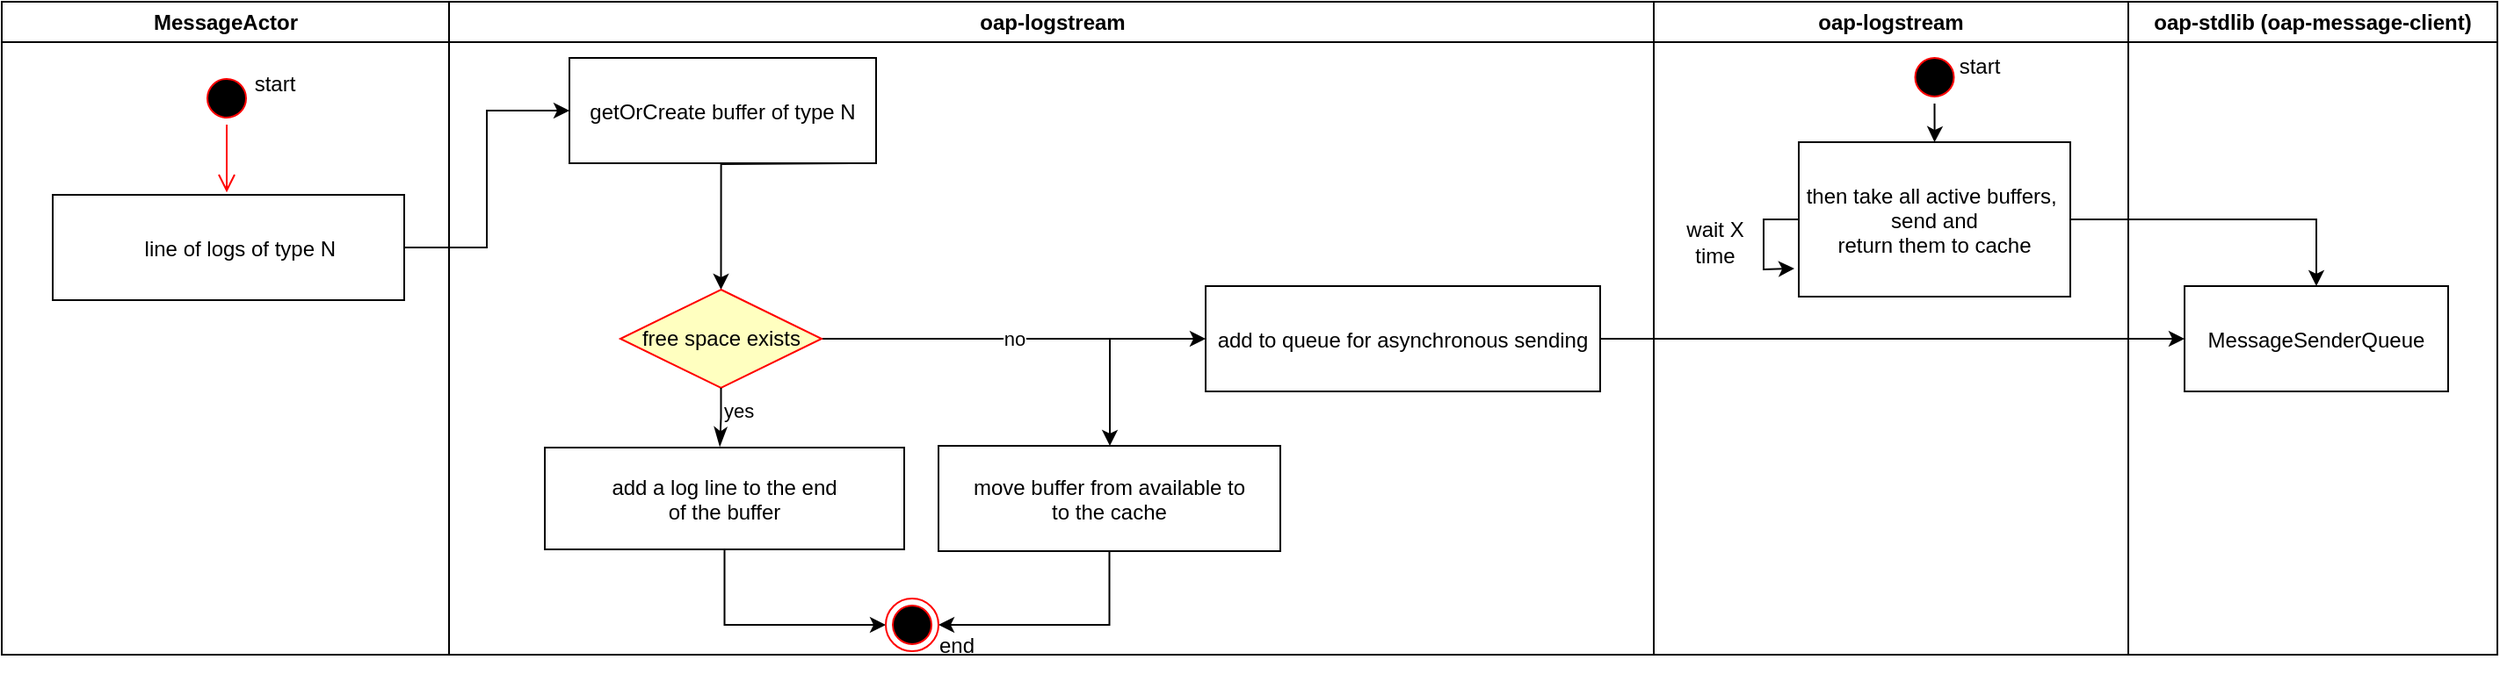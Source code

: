 <mxfile version="21.1.5" type="device">
  <diagram name="Page-1" id="e7e014a7-5840-1c2e-5031-d8a46d1fe8dd">
    <mxGraphModel dx="931" dy="626" grid="1" gridSize="10" guides="1" tooltips="1" connect="1" arrows="1" fold="1" page="1" pageScale="1" pageWidth="1169" pageHeight="826" background="none" math="0" shadow="0">
      <root>
        <mxCell id="0" />
        <mxCell id="1" parent="0" />
        <mxCell id="2" value="MessageActor" style="swimlane;whiteSpace=wrap" parent="1" vertex="1">
          <mxGeometry x="190" y="128" width="254.5" height="372" as="geometry" />
        </mxCell>
        <mxCell id="5" value="" style="ellipse;shape=startState;fillColor=#000000;strokeColor=#ff0000;" parent="2" vertex="1">
          <mxGeometry x="113" y="40" width="30" height="30" as="geometry" />
        </mxCell>
        <mxCell id="6" value="" style="edgeStyle=elbowEdgeStyle;elbow=horizontal;verticalAlign=bottom;endArrow=open;endSize=8;strokeColor=#FF0000;endFill=1;rounded=0;entryX=0.496;entryY=-0.023;entryDx=0;entryDy=0;entryPerimeter=0;" parent="2" source="5" target="7" edge="1">
          <mxGeometry x="100" y="40" as="geometry">
            <mxPoint x="115" y="110" as="targetPoint" />
          </mxGeometry>
        </mxCell>
        <mxCell id="7" value="    line of logs of type N" style="" parent="2" vertex="1">
          <mxGeometry x="29" y="110" width="200" height="60" as="geometry" />
        </mxCell>
        <mxCell id="s91dyTsTppOTciOCk4-7-99" value="start" style="text;html=1;align=center;verticalAlign=middle;resizable=0;points=[];autosize=1;strokeColor=none;fillColor=none;" vertex="1" parent="2">
          <mxGeometry x="130" y="32" width="50" height="30" as="geometry" />
        </mxCell>
        <mxCell id="3" value="oap-logstream" style="swimlane;whiteSpace=wrap;fillColor=#FFFFFF;" parent="1" vertex="1">
          <mxGeometry x="444.5" y="128" width="685.5" height="372" as="geometry" />
        </mxCell>
        <mxCell id="rgy_eYncq5Bt91oSv8oi-42" style="edgeStyle=orthogonalEdgeStyle;rounded=0;orthogonalLoop=1;jettySize=auto;html=1;entryX=0.5;entryY=0;entryDx=0;entryDy=0;" parent="3" target="rgy_eYncq5Bt91oSv8oi-37" edge="1">
          <mxGeometry relative="1" as="geometry">
            <mxPoint x="228.8" y="92" as="sourcePoint" />
          </mxGeometry>
        </mxCell>
        <mxCell id="rgy_eYncq5Bt91oSv8oi-33" value="getOrCreate buffer of type N" style="" parent="3" vertex="1">
          <mxGeometry x="68.5" y="32" width="174.5" height="60" as="geometry" />
        </mxCell>
        <mxCell id="s91dyTsTppOTciOCk4-7-21" value="no" style="edgeStyle=orthogonalEdgeStyle;rounded=0;orthogonalLoop=1;jettySize=auto;html=1;entryX=0;entryY=0.5;entryDx=0;entryDy=0;" edge="1" parent="3" source="rgy_eYncq5Bt91oSv8oi-37" target="s91dyTsTppOTciOCk4-7-7">
          <mxGeometry relative="1" as="geometry">
            <mxPoint x="295.5" y="192" as="targetPoint" />
          </mxGeometry>
        </mxCell>
        <mxCell id="rgy_eYncq5Bt91oSv8oi-37" value="free space exists&lt;br&gt;" style="rhombus;whiteSpace=wrap;html=1;fontColor=#000000;fillColor=#ffffc0;strokeColor=#ff0000;" parent="3" vertex="1">
          <mxGeometry x="97.5" y="164" width="114.5" height="56" as="geometry" />
        </mxCell>
        <mxCell id="rgy_eYncq5Bt91oSv8oi-39" value="yes" style="edgeStyle=orthogonalEdgeStyle;html=1;align=left;verticalAlign=top;endArrow=classicThin;endSize=8;strokeColor=#000000;rounded=0;entryX=0.487;entryY=-0.012;entryDx=0;entryDy=0;entryPerimeter=0;endFill=1;" parent="3" source="rgy_eYncq5Bt91oSv8oi-37" target="rgy_eYncq5Bt91oSv8oi-40" edge="1">
          <mxGeometry x="-1" relative="1" as="geometry">
            <mxPoint x="151.5" y="254" as="targetPoint" />
          </mxGeometry>
        </mxCell>
        <mxCell id="s91dyTsTppOTciOCk4-7-95" style="edgeStyle=orthogonalEdgeStyle;rounded=0;orthogonalLoop=1;jettySize=auto;html=1;entryX=0;entryY=0.5;entryDx=0;entryDy=0;" edge="1" parent="3" source="rgy_eYncq5Bt91oSv8oi-40" target="s91dyTsTppOTciOCk4-7-91">
          <mxGeometry relative="1" as="geometry" />
        </mxCell>
        <mxCell id="rgy_eYncq5Bt91oSv8oi-40" value="add a log line to the end &#xa;of the buffer" style="" parent="3" vertex="1">
          <mxGeometry x="54.5" y="254" width="204.5" height="58" as="geometry" />
        </mxCell>
        <mxCell id="s91dyTsTppOTciOCk4-7-64" style="edgeStyle=orthogonalEdgeStyle;rounded=0;orthogonalLoop=1;jettySize=auto;html=1;" edge="1" parent="3" target="rgy_eYncq5Bt91oSv8oi-44">
          <mxGeometry relative="1" as="geometry">
            <mxPoint x="402.5" y="192" as="sourcePoint" />
            <Array as="points">
              <mxPoint x="376" y="192" />
            </Array>
          </mxGeometry>
        </mxCell>
        <mxCell id="s91dyTsTppOTciOCk4-7-96" style="edgeStyle=orthogonalEdgeStyle;rounded=0;orthogonalLoop=1;jettySize=auto;html=1;entryX=1;entryY=0.5;entryDx=0;entryDy=0;" edge="1" parent="3" source="rgy_eYncq5Bt91oSv8oi-44" target="s91dyTsTppOTciOCk4-7-91">
          <mxGeometry relative="1" as="geometry" />
        </mxCell>
        <mxCell id="rgy_eYncq5Bt91oSv8oi-44" value="move buffer from available to&#xa;to the cache" style="" parent="3" vertex="1">
          <mxGeometry x="278.5" y="253" width="194.5" height="60" as="geometry" />
        </mxCell>
        <mxCell id="s91dyTsTppOTciOCk4-7-7" value="add to queue for asynchronous sending" style="" vertex="1" parent="3">
          <mxGeometry x="430.5" y="162" width="224.5" height="60" as="geometry" />
        </mxCell>
        <mxCell id="s91dyTsTppOTciOCk4-7-91" value="утв" style="ellipse;html=1;shape=endState;fillColor=#000000;strokeColor=#ff0000;" vertex="1" parent="3">
          <mxGeometry x="248.5" y="340" width="30" height="30" as="geometry" />
        </mxCell>
        <mxCell id="s91dyTsTppOTciOCk4-7-97" value="end" style="text;html=1;align=center;verticalAlign=middle;resizable=0;points=[];autosize=1;strokeColor=none;fillColor=none;" vertex="1" parent="3">
          <mxGeometry x="268" y="352" width="40" height="30" as="geometry" />
        </mxCell>
        <mxCell id="s91dyTsTppOTciOCk4-7-18" style="edgeStyle=orthogonalEdgeStyle;rounded=0;orthogonalLoop=1;jettySize=auto;html=1;entryX=0;entryY=0.5;entryDx=0;entryDy=0;" edge="1" parent="1" source="7" target="rgy_eYncq5Bt91oSv8oi-33">
          <mxGeometry relative="1" as="geometry" />
        </mxCell>
        <mxCell id="s91dyTsTppOTciOCk4-7-40" value="oap-stdlib (oap-message-client)" style="swimlane;whiteSpace=wrap;fillColor=#FFFFFF;" vertex="1" parent="1">
          <mxGeometry x="1400" y="128" width="210" height="372" as="geometry" />
        </mxCell>
        <mxCell id="s91dyTsTppOTciOCk4-7-61" value="MessageSenderQueue" style="fontColor=#000000;" vertex="1" parent="s91dyTsTppOTciOCk4-7-40">
          <mxGeometry x="32" y="162" width="150" height="60" as="geometry" />
        </mxCell>
        <mxCell id="s91dyTsTppOTciOCk4-7-69" value="oap-logstream" style="swimlane;whiteSpace=wrap;fillColor=#FFFFFF;" vertex="1" parent="1">
          <mxGeometry x="1130" y="128" width="270" height="372" as="geometry" />
        </mxCell>
        <mxCell id="s91dyTsTppOTciOCk4-7-71" style="edgeStyle=orthogonalEdgeStyle;rounded=0;orthogonalLoop=1;jettySize=auto;html=1;" edge="1" parent="s91dyTsTppOTciOCk4-7-69">
          <mxGeometry relative="1" as="geometry">
            <mxPoint x="-72.5" y="185" as="targetPoint" />
          </mxGeometry>
        </mxCell>
        <mxCell id="s91dyTsTppOTciOCk4-7-78" style="edgeStyle=orthogonalEdgeStyle;rounded=0;orthogonalLoop=1;jettySize=auto;html=1;" edge="1" parent="s91dyTsTppOTciOCk4-7-69" source="rgy_eYncq5Bt91oSv8oi-51">
          <mxGeometry relative="1" as="geometry">
            <mxPoint x="80" y="152" as="targetPoint" />
          </mxGeometry>
        </mxCell>
        <mxCell id="rgy_eYncq5Bt91oSv8oi-51" value="then take all active buffers, &#xa;send and &#xa;return them to cache" style="" parent="s91dyTsTppOTciOCk4-7-69" vertex="1">
          <mxGeometry x="82.5" y="80" width="154.5" height="88" as="geometry" />
        </mxCell>
        <mxCell id="s91dyTsTppOTciOCk4-7-79" style="edgeStyle=orthogonalEdgeStyle;rounded=0;orthogonalLoop=1;jettySize=auto;html=1;" edge="1" parent="s91dyTsTppOTciOCk4-7-69" source="s91dyTsTppOTciOCk4-7-67" target="rgy_eYncq5Bt91oSv8oi-51">
          <mxGeometry relative="1" as="geometry" />
        </mxCell>
        <mxCell id="s91dyTsTppOTciOCk4-7-67" value="" style="ellipse;shape=startState;fillColor=#000000;strokeColor=#ff0000;" vertex="1" parent="s91dyTsTppOTciOCk4-7-69">
          <mxGeometry x="144.75" y="28" width="30" height="30" as="geometry" />
        </mxCell>
        <mxCell id="s91dyTsTppOTciOCk4-7-88" value="wait X time" style="text;strokeColor=none;align=center;fillColor=none;html=1;verticalAlign=middle;whiteSpace=wrap;rounded=0;" vertex="1" parent="s91dyTsTppOTciOCk4-7-69">
          <mxGeometry x="5" y="122" width="60" height="30" as="geometry" />
        </mxCell>
        <mxCell id="s91dyTsTppOTciOCk4-7-100" value="start" style="text;html=1;align=center;verticalAlign=middle;resizable=0;points=[];autosize=1;strokeColor=none;fillColor=none;" vertex="1" parent="s91dyTsTppOTciOCk4-7-69">
          <mxGeometry x="160" y="22" width="50" height="30" as="geometry" />
        </mxCell>
        <mxCell id="s91dyTsTppOTciOCk4-7-74" style="edgeStyle=orthogonalEdgeStyle;rounded=0;orthogonalLoop=1;jettySize=auto;html=1;entryX=0;entryY=0.5;entryDx=0;entryDy=0;" edge="1" parent="1" source="s91dyTsTppOTciOCk4-7-7" target="s91dyTsTppOTciOCk4-7-61">
          <mxGeometry relative="1" as="geometry" />
        </mxCell>
        <mxCell id="s91dyTsTppOTciOCk4-7-90" style="edgeStyle=orthogonalEdgeStyle;rounded=0;orthogonalLoop=1;jettySize=auto;html=1;entryX=0.5;entryY=0;entryDx=0;entryDy=0;" edge="1" parent="1" source="rgy_eYncq5Bt91oSv8oi-51" target="s91dyTsTppOTciOCk4-7-61">
          <mxGeometry relative="1" as="geometry" />
        </mxCell>
      </root>
    </mxGraphModel>
  </diagram>
</mxfile>

